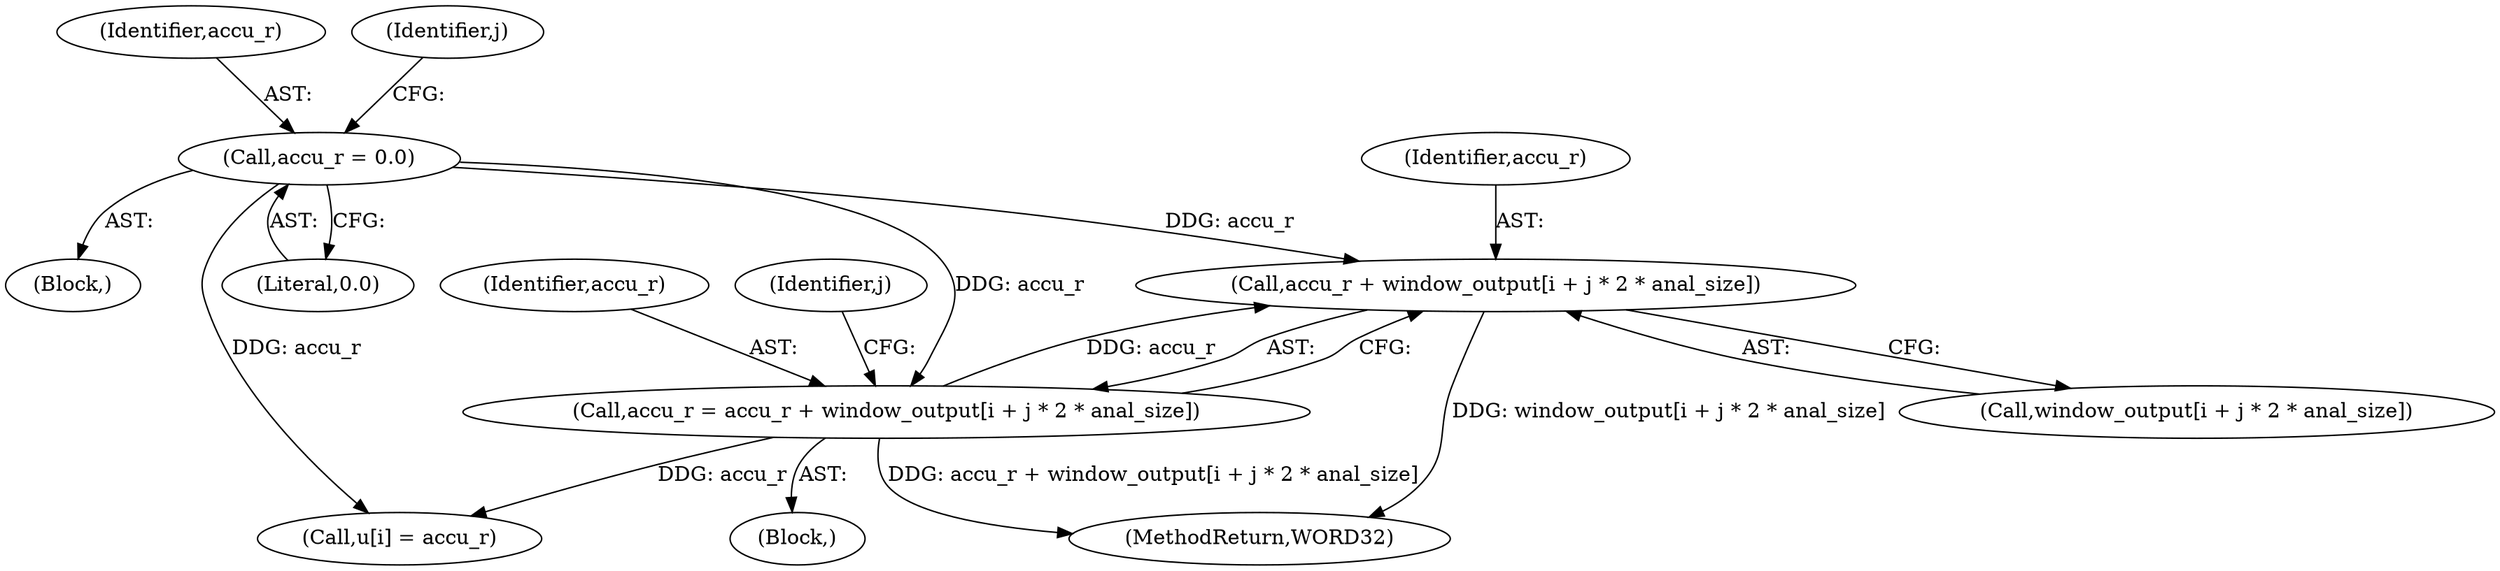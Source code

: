 digraph "0_Android_04e8cd58f075bec5892e369c8deebca9c67e855c_2@array" {
"1000302" [label="(Call,accu_r + window_output[i + j * 2 * anal_size])"];
"1000300" [label="(Call,accu_r = accu_r + window_output[i + j * 2 * anal_size])"];
"1000287" [label="(Call,accu_r = 0.0)"];
"1000302" [label="(Call,accu_r + window_output[i + j * 2 * anal_size])"];
"1000299" [label="(Block,)"];
"1000313" [label="(Call,u[i] = accu_r)"];
"1000303" [label="(Identifier,accu_r)"];
"1000304" [label="(Call,window_output[i + j * 2 * anal_size])"];
"1000287" [label="(Call,accu_r = 0.0)"];
"1000301" [label="(Identifier,accu_r)"];
"1000581" [label="(MethodReturn,WORD32)"];
"1000298" [label="(Identifier,j)"];
"1000286" [label="(Block,)"];
"1000288" [label="(Identifier,accu_r)"];
"1000289" [label="(Literal,0.0)"];
"1000292" [label="(Identifier,j)"];
"1000300" [label="(Call,accu_r = accu_r + window_output[i + j * 2 * anal_size])"];
"1000302" -> "1000300"  [label="AST: "];
"1000302" -> "1000304"  [label="CFG: "];
"1000303" -> "1000302"  [label="AST: "];
"1000304" -> "1000302"  [label="AST: "];
"1000300" -> "1000302"  [label="CFG: "];
"1000302" -> "1000581"  [label="DDG: window_output[i + j * 2 * anal_size]"];
"1000300" -> "1000302"  [label="DDG: accu_r"];
"1000287" -> "1000302"  [label="DDG: accu_r"];
"1000300" -> "1000299"  [label="AST: "];
"1000301" -> "1000300"  [label="AST: "];
"1000298" -> "1000300"  [label="CFG: "];
"1000300" -> "1000581"  [label="DDG: accu_r + window_output[i + j * 2 * anal_size]"];
"1000287" -> "1000300"  [label="DDG: accu_r"];
"1000300" -> "1000313"  [label="DDG: accu_r"];
"1000287" -> "1000286"  [label="AST: "];
"1000287" -> "1000289"  [label="CFG: "];
"1000288" -> "1000287"  [label="AST: "];
"1000289" -> "1000287"  [label="AST: "];
"1000292" -> "1000287"  [label="CFG: "];
"1000287" -> "1000313"  [label="DDG: accu_r"];
}
